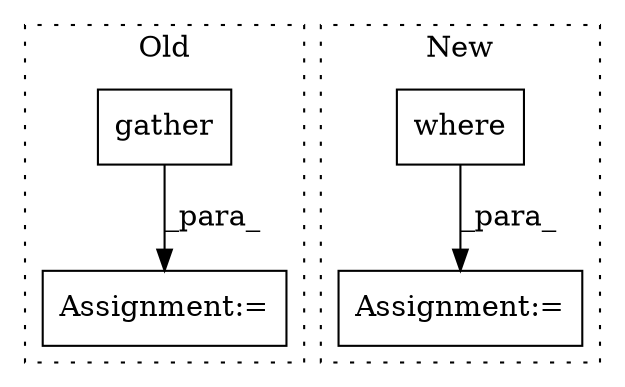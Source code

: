 digraph G {
subgraph cluster0 {
1 [label="gather" a="32" s="7335,7398" l="7,1" shape="box"];
4 [label="Assignment:=" a="7" s="7323" l="1" shape="box"];
label = "Old";
style="dotted";
}
subgraph cluster1 {
2 [label="where" a="32" s="7771,7856" l="6,1" shape="box"];
3 [label="Assignment:=" a="7" s="7759" l="1" shape="box"];
label = "New";
style="dotted";
}
1 -> 4 [label="_para_"];
2 -> 3 [label="_para_"];
}
